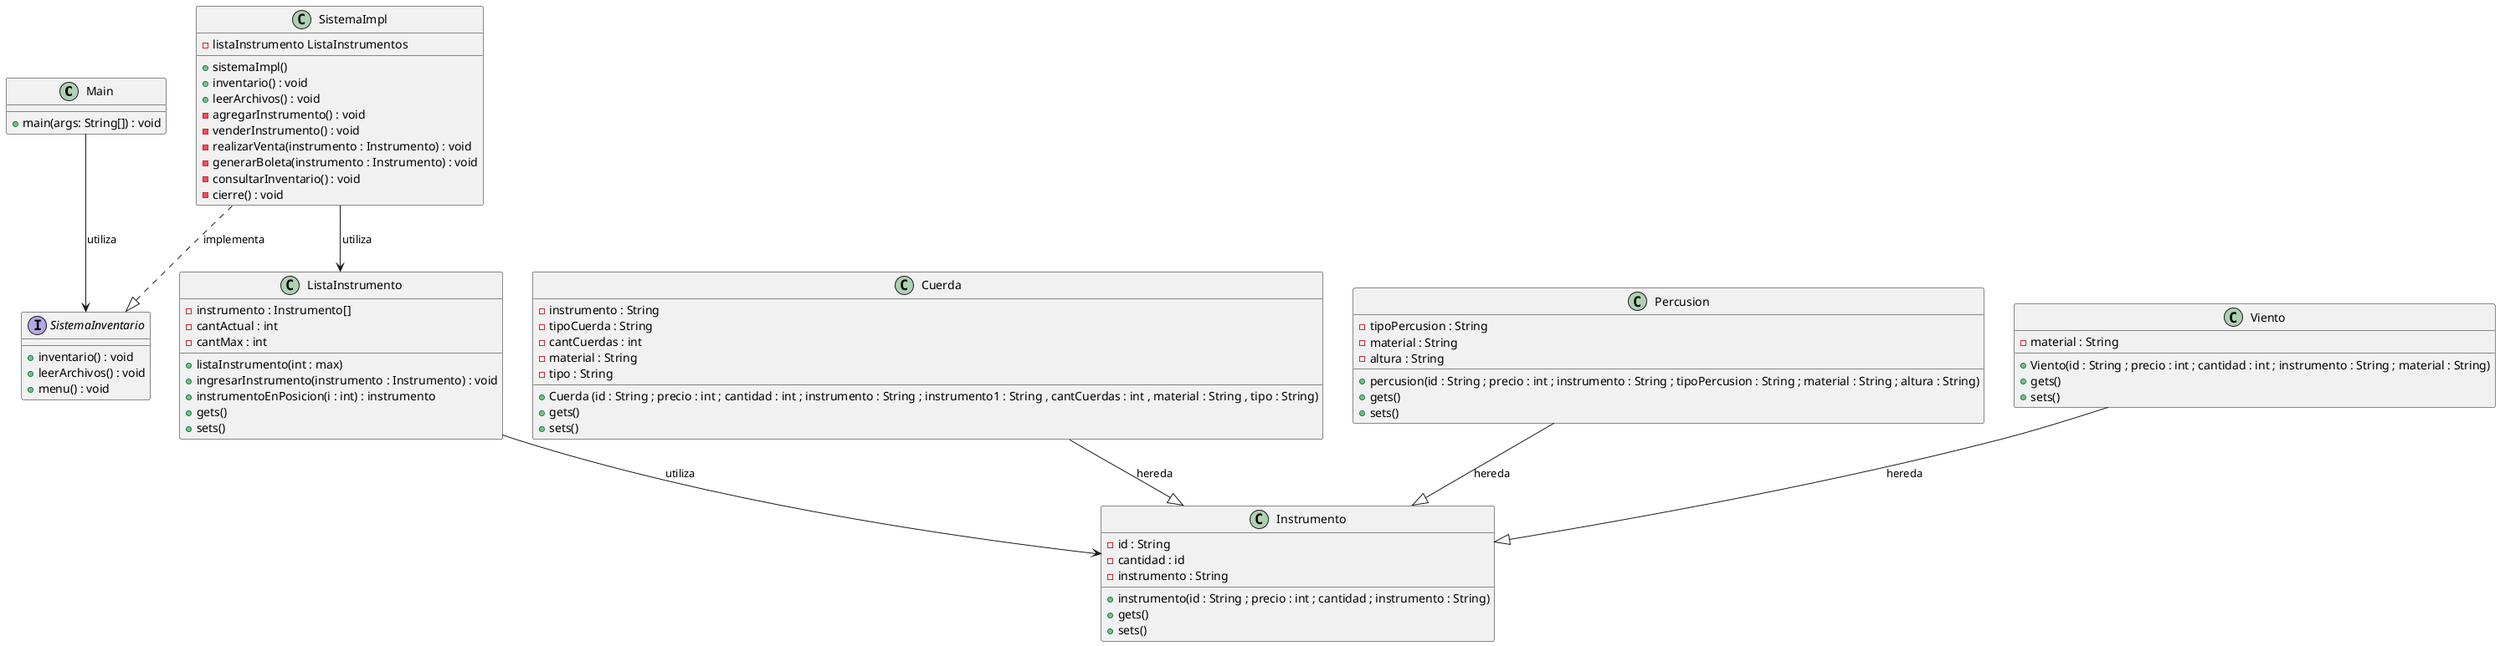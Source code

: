 @startuml
class Main {

+ main(args: String[]) : void

}


class Cuerda {

-instrumento : String
-tipoCuerda : String
-cantCuerdas : int
-material : String
-tipo : String

+Cuerda (id : String ; precio : int ; cantidad : int ; instrumento : String ; instrumento1 : String , cantCuerdas : int , material : String , tipo : String)
+gets()
+sets()

}

class Instrumento {

-id : String
-cantidad : id
-instrumento : String

+instrumento(id : String ; precio : int ; cantidad ; instrumento : String)
+gets()
+sets()

}

class ListaInstrumento {

-instrumento : Instrumento[]
-cantActual : int
-cantMax : int

+listaInstrumento(int : max)
+ingresarInstrumento(instrumento : Instrumento) : void
+instrumentoEnPosicion(i : int) : instrumento
+gets()
+sets()

}

class Percusion {

-tipoPercusion : String
-material : String
-altura : String
+percusion(id : String ; precio : int ; instrumento : String ; tipoPercusion : String ; material : String ; altura : String)
+gets()
+sets()

}

class SistemaImpl {

-listaInstrumento ListaInstrumentos

+sistemaImpl()
+inventario() : void
+leerArchivos() : void
-agregarInstrumento() : void
-venderInstrumento() : void
-realizarVenta(instrumento : Instrumento) : void
-generarBoleta(instrumento : Instrumento) : void
-consultarInventario() : void
-cierre() : void


}

interface SistemaInventario {
+inventario() : void
+leerArchivos() : void
+menu() : void

}

class Viento {

-material : String

+Viento(id : String ; precio : int ; cantidad : int ; instrumento : String ; material : String)
+gets()
+sets()


}
Main --> SistemaInventario : utiliza
SistemaImpl ..|> SistemaInventario : implementa
Cuerda --|> Instrumento : hereda
Percusion --|> Instrumento : hereda
Viento --|> Instrumento : hereda
ListaInstrumento --> Instrumento : utiliza
SistemaImpl --> ListaInstrumento : utiliza
@enduml
